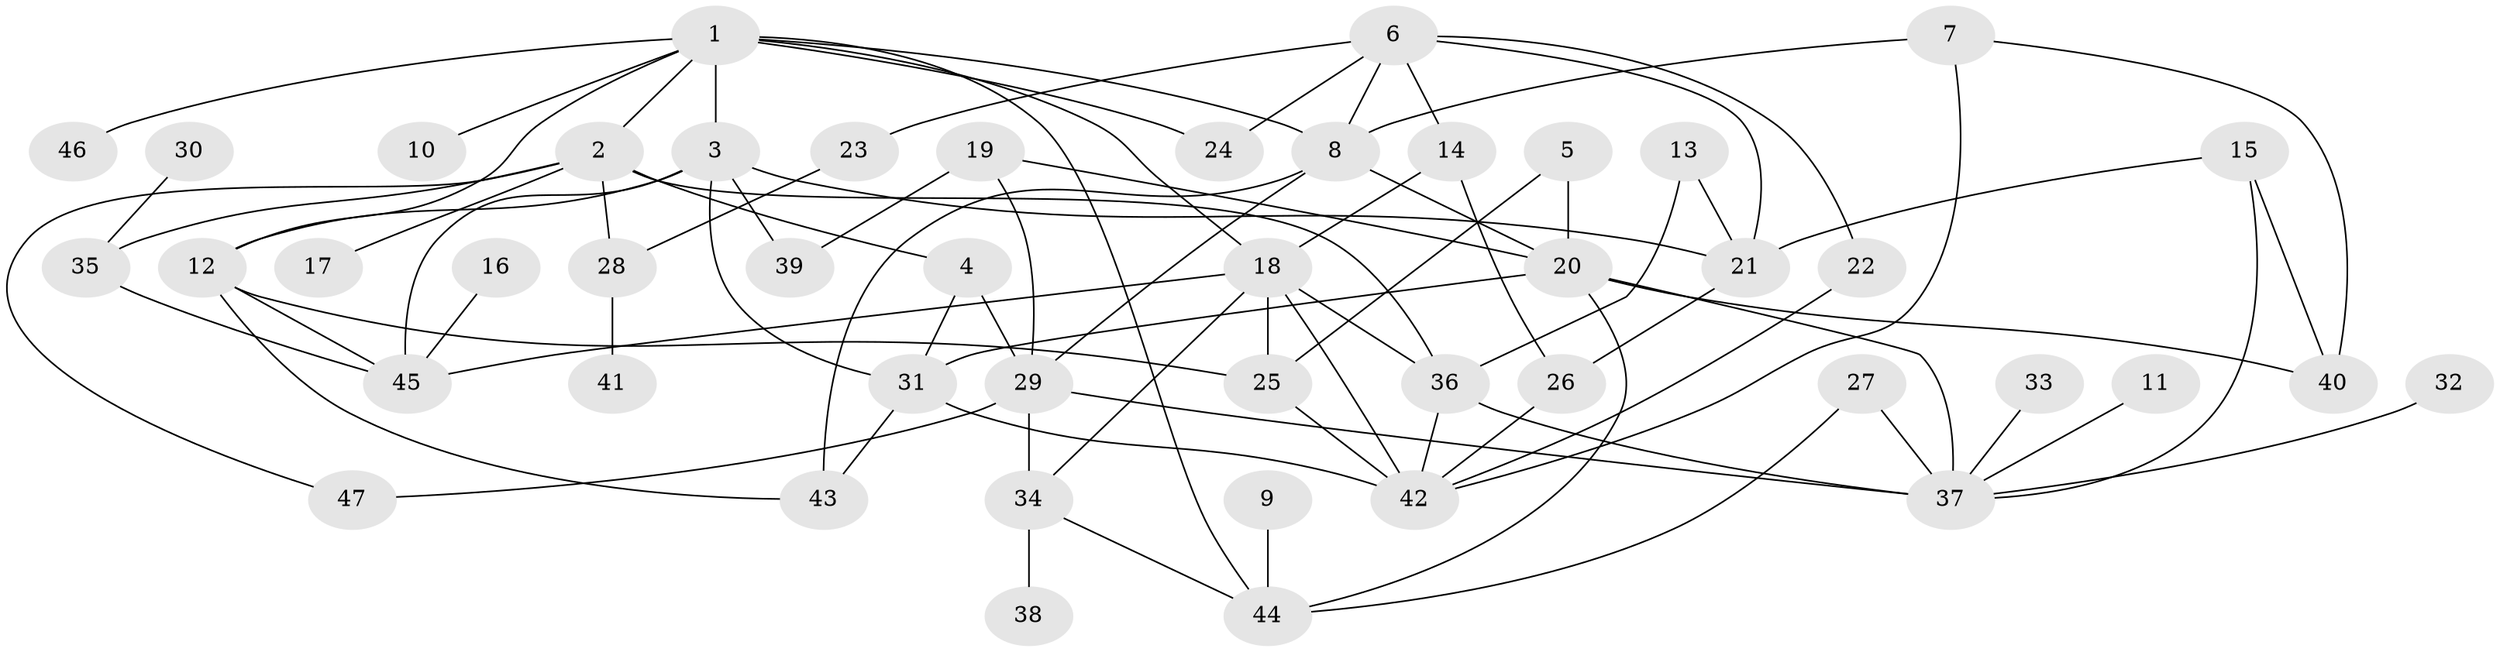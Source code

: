 // original degree distribution, {6: 0.05319148936170213, 5: 0.07446808510638298, 3: 0.23404255319148937, 7: 0.05319148936170213, 2: 0.2978723404255319, 4: 0.07446808510638298, 1: 0.2127659574468085}
// Generated by graph-tools (version 1.1) at 2025/49/03/09/25 03:49:24]
// undirected, 47 vertices, 82 edges
graph export_dot {
graph [start="1"]
  node [color=gray90,style=filled];
  1;
  2;
  3;
  4;
  5;
  6;
  7;
  8;
  9;
  10;
  11;
  12;
  13;
  14;
  15;
  16;
  17;
  18;
  19;
  20;
  21;
  22;
  23;
  24;
  25;
  26;
  27;
  28;
  29;
  30;
  31;
  32;
  33;
  34;
  35;
  36;
  37;
  38;
  39;
  40;
  41;
  42;
  43;
  44;
  45;
  46;
  47;
  1 -- 2 [weight=1.0];
  1 -- 3 [weight=1.0];
  1 -- 8 [weight=1.0];
  1 -- 10 [weight=1.0];
  1 -- 12 [weight=1.0];
  1 -- 18 [weight=1.0];
  1 -- 24 [weight=1.0];
  1 -- 44 [weight=1.0];
  1 -- 46 [weight=1.0];
  2 -- 4 [weight=1.0];
  2 -- 17 [weight=2.0];
  2 -- 28 [weight=1.0];
  2 -- 35 [weight=1.0];
  2 -- 36 [weight=1.0];
  2 -- 47 [weight=1.0];
  3 -- 12 [weight=1.0];
  3 -- 21 [weight=1.0];
  3 -- 31 [weight=1.0];
  3 -- 39 [weight=1.0];
  3 -- 45 [weight=1.0];
  4 -- 29 [weight=1.0];
  4 -- 31 [weight=1.0];
  5 -- 20 [weight=1.0];
  5 -- 25 [weight=1.0];
  6 -- 8 [weight=1.0];
  6 -- 14 [weight=1.0];
  6 -- 21 [weight=1.0];
  6 -- 22 [weight=1.0];
  6 -- 23 [weight=1.0];
  6 -- 24 [weight=1.0];
  7 -- 8 [weight=1.0];
  7 -- 40 [weight=1.0];
  7 -- 42 [weight=1.0];
  8 -- 20 [weight=1.0];
  8 -- 29 [weight=1.0];
  8 -- 43 [weight=1.0];
  9 -- 44 [weight=1.0];
  11 -- 37 [weight=1.0];
  12 -- 25 [weight=1.0];
  12 -- 43 [weight=1.0];
  12 -- 45 [weight=1.0];
  13 -- 21 [weight=1.0];
  13 -- 36 [weight=1.0];
  14 -- 18 [weight=1.0];
  14 -- 26 [weight=1.0];
  15 -- 21 [weight=1.0];
  15 -- 37 [weight=1.0];
  15 -- 40 [weight=1.0];
  16 -- 45 [weight=1.0];
  18 -- 25 [weight=1.0];
  18 -- 34 [weight=1.0];
  18 -- 36 [weight=1.0];
  18 -- 42 [weight=2.0];
  18 -- 45 [weight=1.0];
  19 -- 20 [weight=1.0];
  19 -- 29 [weight=1.0];
  19 -- 39 [weight=1.0];
  20 -- 31 [weight=1.0];
  20 -- 37 [weight=1.0];
  20 -- 40 [weight=1.0];
  20 -- 44 [weight=1.0];
  21 -- 26 [weight=1.0];
  22 -- 42 [weight=1.0];
  23 -- 28 [weight=1.0];
  25 -- 42 [weight=1.0];
  26 -- 42 [weight=1.0];
  27 -- 37 [weight=1.0];
  27 -- 44 [weight=1.0];
  28 -- 41 [weight=1.0];
  29 -- 34 [weight=2.0];
  29 -- 37 [weight=2.0];
  29 -- 47 [weight=1.0];
  30 -- 35 [weight=1.0];
  31 -- 42 [weight=1.0];
  31 -- 43 [weight=1.0];
  32 -- 37 [weight=1.0];
  33 -- 37 [weight=1.0];
  34 -- 38 [weight=1.0];
  34 -- 44 [weight=1.0];
  35 -- 45 [weight=1.0];
  36 -- 37 [weight=1.0];
  36 -- 42 [weight=1.0];
}

